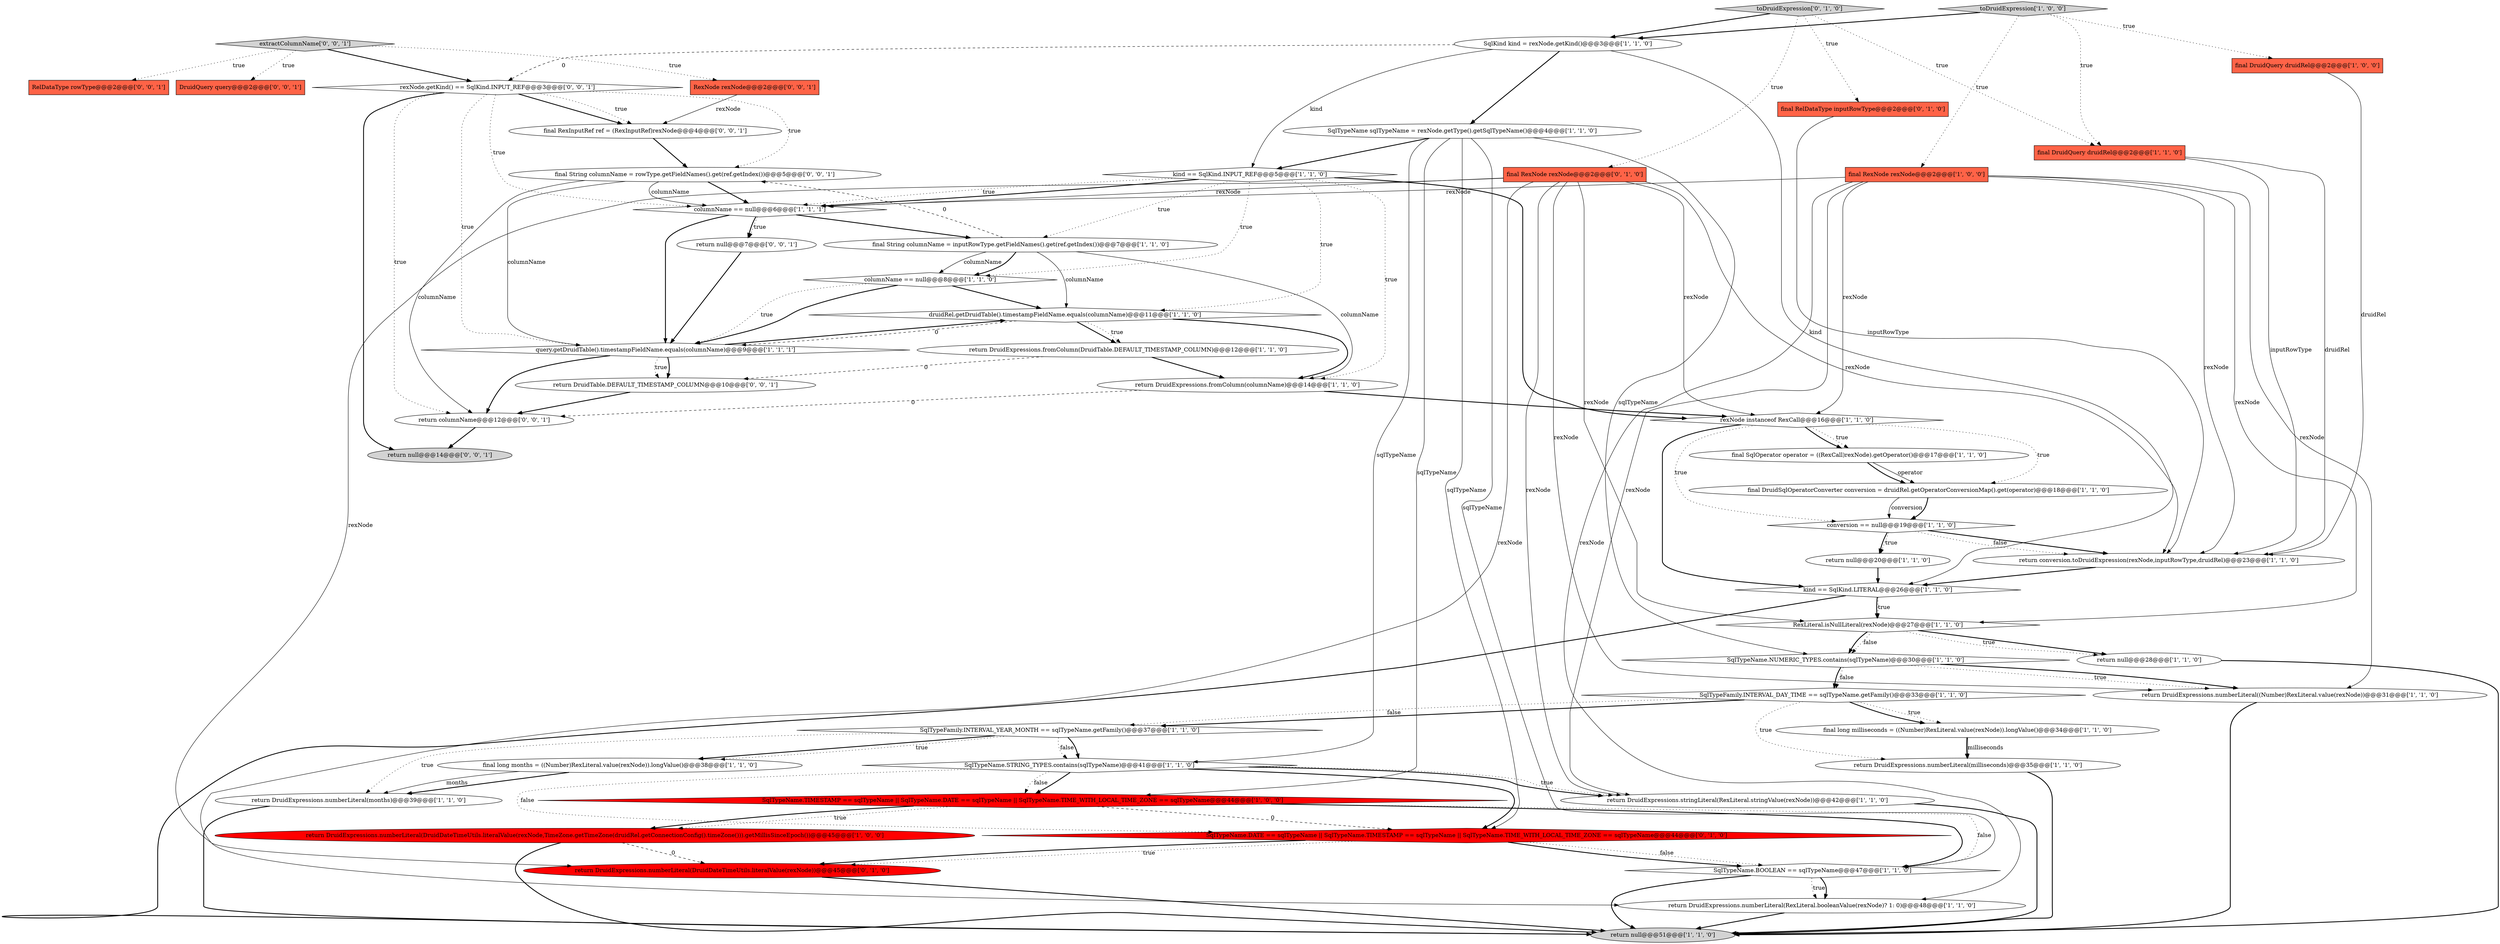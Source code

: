 digraph {
32 [style = filled, label = "druidRel.getDruidTable().timestampFieldName.equals(columnName)@@@11@@@['1', '1', '0']", fillcolor = white, shape = diamond image = "AAA0AAABBB1BBB"];
33 [style = filled, label = "kind == SqlKind.LITERAL@@@26@@@['1', '1', '0']", fillcolor = white, shape = diamond image = "AAA0AAABBB1BBB"];
31 [style = filled, label = "toDruidExpression['1', '0', '0']", fillcolor = lightgray, shape = diamond image = "AAA0AAABBB1BBB"];
41 [style = filled, label = "SqlTypeName.DATE == sqlTypeName || SqlTypeName.TIMESTAMP == sqlTypeName || SqlTypeName.TIME_WITH_LOCAL_TIME_ZONE == sqlTypeName@@@44@@@['0', '1', '0']", fillcolor = red, shape = diamond image = "AAA1AAABBB2BBB"];
27 [style = filled, label = "return DruidExpressions.numberLiteral(months)@@@39@@@['1', '1', '0']", fillcolor = white, shape = ellipse image = "AAA0AAABBB1BBB"];
46 [style = filled, label = "final String columnName = rowType.getFieldNames().get(ref.getIndex())@@@5@@@['0', '0', '1']", fillcolor = white, shape = ellipse image = "AAA0AAABBB3BBB"];
21 [style = filled, label = "kind == SqlKind.INPUT_REF@@@5@@@['1', '1', '0']", fillcolor = white, shape = diamond image = "AAA0AAABBB1BBB"];
23 [style = filled, label = "columnName == null@@@6@@@['1', '1', '1']", fillcolor = white, shape = diamond image = "AAA0AAABBB1BBB"];
34 [style = filled, label = "SqlTypeName sqlTypeName = rexNode.getType().getSqlTypeName()@@@4@@@['1', '1', '0']", fillcolor = white, shape = ellipse image = "AAA0AAABBB1BBB"];
4 [style = filled, label = "final DruidQuery druidRel@@@2@@@['1', '0', '0']", fillcolor = tomato, shape = box image = "AAA0AAABBB1BBB"];
37 [style = filled, label = "return DruidExpressions.numberLiteral(DruidDateTimeUtils.literalValue(rexNode,TimeZone.getTimeZone(druidRel.getConnectionConfig().timeZone())).getMillisSinceEpoch())@@@45@@@['1', '0', '0']", fillcolor = red, shape = ellipse image = "AAA1AAABBB1BBB"];
52 [style = filled, label = "return null@@@14@@@['0', '0', '1']", fillcolor = lightgray, shape = ellipse image = "AAA0AAABBB3BBB"];
8 [style = filled, label = "return null@@@20@@@['1', '1', '0']", fillcolor = white, shape = ellipse image = "AAA0AAABBB1BBB"];
26 [style = filled, label = "columnName == null@@@8@@@['1', '1', '0']", fillcolor = white, shape = diamond image = "AAA0AAABBB1BBB"];
7 [style = filled, label = "return DruidExpressions.stringLiteral(RexLiteral.stringValue(rexNode))@@@42@@@['1', '1', '0']", fillcolor = white, shape = ellipse image = "AAA0AAABBB1BBB"];
53 [style = filled, label = "return DruidTable.DEFAULT_TIMESTAMP_COLUMN@@@10@@@['0', '0', '1']", fillcolor = white, shape = ellipse image = "AAA0AAABBB3BBB"];
48 [style = filled, label = "RexNode rexNode@@@2@@@['0', '0', '1']", fillcolor = tomato, shape = box image = "AAA0AAABBB3BBB"];
38 [style = filled, label = "final RexNode rexNode@@@2@@@['0', '1', '0']", fillcolor = tomato, shape = box image = "AAA0AAABBB2BBB"];
17 [style = filled, label = "return DruidExpressions.numberLiteral(RexLiteral.booleanValue(rexNode)? 1: 0)@@@48@@@['1', '1', '0']", fillcolor = white, shape = ellipse image = "AAA0AAABBB1BBB"];
47 [style = filled, label = "rexNode.getKind() == SqlKind.INPUT_REF@@@3@@@['0', '0', '1']", fillcolor = white, shape = diamond image = "AAA0AAABBB3BBB"];
24 [style = filled, label = "query.getDruidTable().timestampFieldName.equals(columnName)@@@9@@@['1', '1', '1']", fillcolor = white, shape = diamond image = "AAA0AAABBB1BBB"];
43 [style = filled, label = "return columnName@@@12@@@['0', '0', '1']", fillcolor = white, shape = ellipse image = "AAA0AAABBB3BBB"];
39 [style = filled, label = "final RelDataType inputRowType@@@2@@@['0', '1', '0']", fillcolor = tomato, shape = box image = "AAA0AAABBB2BBB"];
6 [style = filled, label = "RexLiteral.isNullLiteral(rexNode)@@@27@@@['1', '1', '0']", fillcolor = white, shape = diamond image = "AAA0AAABBB1BBB"];
15 [style = filled, label = "final DruidSqlOperatorConverter conversion = druidRel.getOperatorConversionMap().get(operator)@@@18@@@['1', '1', '0']", fillcolor = white, shape = ellipse image = "AAA0AAABBB1BBB"];
9 [style = filled, label = "SqlTypeFamily.INTERVAL_YEAR_MONTH == sqlTypeName.getFamily()@@@37@@@['1', '1', '0']", fillcolor = white, shape = diamond image = "AAA0AAABBB1BBB"];
30 [style = filled, label = "SqlTypeName.NUMERIC_TYPES.contains(sqlTypeName)@@@30@@@['1', '1', '0']", fillcolor = white, shape = diamond image = "AAA0AAABBB1BBB"];
49 [style = filled, label = "final RexInputRef ref = (RexInputRef)rexNode@@@4@@@['0', '0', '1']", fillcolor = white, shape = ellipse image = "AAA0AAABBB3BBB"];
51 [style = filled, label = "return null@@@7@@@['0', '0', '1']", fillcolor = white, shape = ellipse image = "AAA0AAABBB3BBB"];
40 [style = filled, label = "return DruidExpressions.numberLiteral(DruidDateTimeUtils.literalValue(rexNode))@@@45@@@['0', '1', '0']", fillcolor = red, shape = ellipse image = "AAA1AAABBB2BBB"];
25 [style = filled, label = "final String columnName = inputRowType.getFieldNames().get(ref.getIndex())@@@7@@@['1', '1', '0']", fillcolor = white, shape = ellipse image = "AAA0AAABBB1BBB"];
14 [style = filled, label = "return conversion.toDruidExpression(rexNode,inputRowType,druidRel)@@@23@@@['1', '1', '0']", fillcolor = white, shape = ellipse image = "AAA0AAABBB1BBB"];
16 [style = filled, label = "return null@@@28@@@['1', '1', '0']", fillcolor = white, shape = ellipse image = "AAA0AAABBB1BBB"];
12 [style = filled, label = "return DruidExpressions.numberLiteral((Number)RexLiteral.value(rexNode))@@@31@@@['1', '1', '0']", fillcolor = white, shape = ellipse image = "AAA0AAABBB1BBB"];
2 [style = filled, label = "conversion == null@@@19@@@['1', '1', '0']", fillcolor = white, shape = diamond image = "AAA0AAABBB1BBB"];
19 [style = filled, label = "return null@@@51@@@['1', '1', '0']", fillcolor = lightgray, shape = ellipse image = "AAA0AAABBB1BBB"];
13 [style = filled, label = "final long milliseconds = ((Number)RexLiteral.value(rexNode)).longValue()@@@34@@@['1', '1', '0']", fillcolor = white, shape = ellipse image = "AAA0AAABBB1BBB"];
11 [style = filled, label = "SqlKind kind = rexNode.getKind()@@@3@@@['1', '1', '0']", fillcolor = white, shape = ellipse image = "AAA0AAABBB1BBB"];
3 [style = filled, label = "SqlTypeFamily.INTERVAL_DAY_TIME == sqlTypeName.getFamily()@@@33@@@['1', '1', '0']", fillcolor = white, shape = diamond image = "AAA0AAABBB1BBB"];
20 [style = filled, label = "rexNode instanceof RexCall@@@16@@@['1', '1', '0']", fillcolor = white, shape = diamond image = "AAA0AAABBB1BBB"];
36 [style = filled, label = "SqlTypeName.STRING_TYPES.contains(sqlTypeName)@@@41@@@['1', '1', '0']", fillcolor = white, shape = diamond image = "AAA0AAABBB1BBB"];
42 [style = filled, label = "toDruidExpression['0', '1', '0']", fillcolor = lightgray, shape = diamond image = "AAA0AAABBB2BBB"];
10 [style = filled, label = "final long months = ((Number)RexLiteral.value(rexNode)).longValue()@@@38@@@['1', '1', '0']", fillcolor = white, shape = ellipse image = "AAA0AAABBB1BBB"];
18 [style = filled, label = "SqlTypeName.TIMESTAMP == sqlTypeName || SqlTypeName.DATE == sqlTypeName || SqlTypeName.TIME_WITH_LOCAL_TIME_ZONE == sqlTypeName@@@44@@@['1', '0', '0']", fillcolor = red, shape = diamond image = "AAA1AAABBB1BBB"];
22 [style = filled, label = "return DruidExpressions.fromColumn(DruidTable.DEFAULT_TIMESTAMP_COLUMN)@@@12@@@['1', '1', '0']", fillcolor = white, shape = ellipse image = "AAA0AAABBB1BBB"];
1 [style = filled, label = "final SqlOperator operator = ((RexCall)rexNode).getOperator()@@@17@@@['1', '1', '0']", fillcolor = white, shape = ellipse image = "AAA0AAABBB1BBB"];
44 [style = filled, label = "RelDataType rowType@@@2@@@['0', '0', '1']", fillcolor = tomato, shape = box image = "AAA0AAABBB3BBB"];
28 [style = filled, label = "return DruidExpressions.numberLiteral(milliseconds)@@@35@@@['1', '1', '0']", fillcolor = white, shape = ellipse image = "AAA0AAABBB1BBB"];
29 [style = filled, label = "SqlTypeName.BOOLEAN == sqlTypeName@@@47@@@['1', '1', '0']", fillcolor = white, shape = diamond image = "AAA0AAABBB1BBB"];
45 [style = filled, label = "DruidQuery query@@@2@@@['0', '0', '1']", fillcolor = tomato, shape = box image = "AAA0AAABBB3BBB"];
35 [style = filled, label = "final DruidQuery druidRel@@@2@@@['1', '1', '0']", fillcolor = tomato, shape = box image = "AAA0AAABBB1BBB"];
50 [style = filled, label = "extractColumnName['0', '0', '1']", fillcolor = lightgray, shape = diamond image = "AAA0AAABBB3BBB"];
0 [style = filled, label = "final RexNode rexNode@@@2@@@['1', '0', '0']", fillcolor = tomato, shape = box image = "AAA0AAABBB1BBB"];
5 [style = filled, label = "return DruidExpressions.fromColumn(columnName)@@@14@@@['1', '1', '0']", fillcolor = white, shape = ellipse image = "AAA0AAABBB1BBB"];
15->2 [style = solid, label="conversion"];
35->14 [style = solid, label="druidRel"];
32->22 [style = bold, label=""];
3->9 [style = dotted, label="false"];
34->41 [style = solid, label="sqlTypeName"];
23->51 [style = bold, label=""];
5->20 [style = bold, label=""];
51->24 [style = bold, label=""];
38->40 [style = solid, label="rexNode"];
24->32 [style = bold, label=""];
39->14 [style = solid, label="inputRowType"];
9->10 [style = bold, label=""];
24->43 [style = bold, label=""];
4->14 [style = solid, label="druidRel"];
18->37 [style = dotted, label="true"];
22->53 [style = dashed, label="0"];
47->49 [style = bold, label=""];
0->17 [style = solid, label="rexNode"];
41->40 [style = dotted, label="true"];
21->26 [style = dotted, label="true"];
47->46 [style = dotted, label="true"];
21->23 [style = dotted, label="true"];
50->48 [style = dotted, label="true"];
26->24 [style = dotted, label="true"];
2->14 [style = bold, label=""];
36->18 [style = bold, label=""];
42->38 [style = dotted, label="true"];
34->29 [style = solid, label="sqlTypeName"];
27->19 [style = bold, label=""];
24->53 [style = bold, label=""];
20->15 [style = dotted, label="true"];
2->8 [style = dotted, label="true"];
21->5 [style = dotted, label="true"];
50->45 [style = dotted, label="true"];
23->25 [style = bold, label=""];
26->32 [style = bold, label=""];
36->41 [style = bold, label=""];
25->26 [style = solid, label="columnName"];
0->12 [style = solid, label="rexNode"];
38->23 [style = solid, label="rexNode"];
50->44 [style = dotted, label="true"];
30->12 [style = dotted, label="true"];
21->32 [style = dotted, label="true"];
48->49 [style = solid, label="rexNode"];
16->19 [style = bold, label=""];
26->24 [style = bold, label=""];
11->33 [style = solid, label="kind"];
30->3 [style = dotted, label="false"];
22->5 [style = bold, label=""];
31->11 [style = bold, label=""];
47->49 [style = dotted, label="true"];
47->43 [style = dotted, label="true"];
1->15 [style = solid, label="operator"];
36->7 [style = dotted, label="true"];
23->51 [style = dotted, label="true"];
9->36 [style = dotted, label="false"];
5->43 [style = dashed, label="0"];
0->23 [style = solid, label="rexNode"];
49->46 [style = bold, label=""];
25->26 [style = bold, label=""];
38->20 [style = solid, label="rexNode"];
28->19 [style = bold, label=""];
37->40 [style = dashed, label="0"];
36->41 [style = dotted, label="false"];
53->43 [style = bold, label=""];
9->10 [style = dotted, label="true"];
36->18 [style = dotted, label="false"];
0->20 [style = solid, label="rexNode"];
41->29 [style = dotted, label="false"];
21->23 [style = bold, label=""];
25->5 [style = solid, label="columnName"];
18->37 [style = bold, label=""];
42->39 [style = dotted, label="true"];
8->33 [style = bold, label=""];
34->30 [style = solid, label="sqlTypeName"];
29->17 [style = dotted, label="true"];
0->7 [style = solid, label="rexNode"];
29->17 [style = bold, label=""];
33->6 [style = dotted, label="true"];
31->35 [style = dotted, label="true"];
40->19 [style = bold, label=""];
47->23 [style = dotted, label="true"];
20->1 [style = bold, label=""];
38->6 [style = solid, label="rexNode"];
31->0 [style = dotted, label="true"];
3->9 [style = bold, label=""];
21->25 [style = dotted, label="true"];
30->12 [style = bold, label=""];
11->47 [style = dashed, label="0"];
29->19 [style = bold, label=""];
20->1 [style = dotted, label="true"];
46->23 [style = solid, label="columnName"];
30->3 [style = bold, label=""];
41->40 [style = bold, label=""];
42->11 [style = bold, label=""];
38->12 [style = solid, label="rexNode"];
25->46 [style = dashed, label="0"];
38->14 [style = solid, label="rexNode"];
33->19 [style = bold, label=""];
46->24 [style = solid, label="columnName"];
47->52 [style = bold, label=""];
7->19 [style = bold, label=""];
46->23 [style = bold, label=""];
34->21 [style = bold, label=""];
3->13 [style = dotted, label="true"];
9->36 [style = bold, label=""];
32->22 [style = dotted, label="true"];
3->28 [style = dotted, label="true"];
32->24 [style = dashed, label="0"];
32->5 [style = bold, label=""];
24->53 [style = dotted, label="true"];
15->2 [style = bold, label=""];
13->28 [style = solid, label="milliseconds"];
25->32 [style = solid, label="columnName"];
2->14 [style = dotted, label="false"];
10->27 [style = bold, label=""];
10->27 [style = solid, label="months"];
18->41 [style = dashed, label="0"];
1->15 [style = bold, label=""];
33->6 [style = bold, label=""];
41->29 [style = bold, label=""];
18->29 [style = dotted, label="false"];
43->52 [style = bold, label=""];
17->19 [style = bold, label=""];
14->33 [style = bold, label=""];
20->33 [style = bold, label=""];
9->27 [style = dotted, label="true"];
38->17 [style = solid, label="rexNode"];
18->29 [style = bold, label=""];
23->24 [style = bold, label=""];
11->34 [style = bold, label=""];
38->7 [style = solid, label="rexNode"];
0->14 [style = solid, label="rexNode"];
21->20 [style = bold, label=""];
36->7 [style = bold, label=""];
6->16 [style = bold, label=""];
35->14 [style = solid, label="inputRowType"];
50->47 [style = bold, label=""];
46->43 [style = solid, label="columnName"];
34->36 [style = solid, label="sqlTypeName"];
34->18 [style = solid, label="sqlTypeName"];
3->13 [style = bold, label=""];
42->35 [style = dotted, label="true"];
20->2 [style = dotted, label="true"];
11->21 [style = solid, label="kind"];
0->6 [style = solid, label="rexNode"];
37->19 [style = bold, label=""];
6->30 [style = dotted, label="false"];
12->19 [style = bold, label=""];
31->4 [style = dotted, label="true"];
47->24 [style = dotted, label="true"];
6->16 [style = dotted, label="true"];
2->8 [style = bold, label=""];
13->28 [style = bold, label=""];
6->30 [style = bold, label=""];
}
